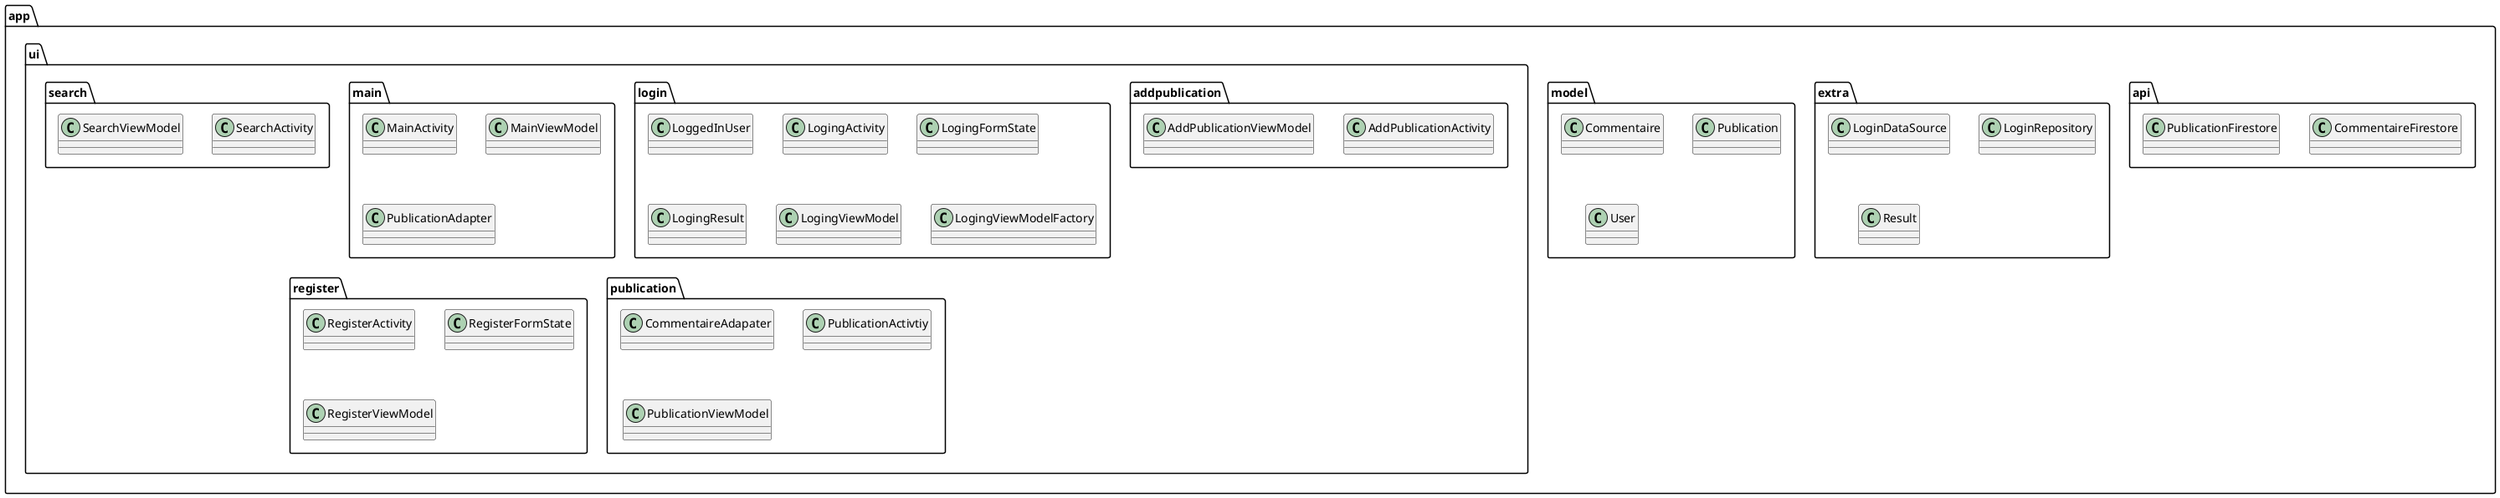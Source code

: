 @startuml model

package app{

    package api{

    class CommentaireFirestore{

    }

    class PublicationFirestore{

    }

    }

    package extra{

        class LoginDataSource{

        }

        class LoginRepository{

        }

        class Result{
        }
    }

	package model{
	class Commentaire{
	}

	class Publication{

	}

  	class User{

    }

  }



  package ui{

  	package addpublication{

        class AddPublicationActivity{

        }

        class AddPublicationViewModel{

        }
  	}

  	package login{
    	class LoggedInUser{

      }

      class LogingActivity{

      }

      class LogingFormState{

      }

      class LogingResult{

      }

      class LogingViewModel{

      }

      class LogingViewModelFactory{

      }

    }

    package main{
        class MainActivity{

        }

        class MainViewModel{

        }

        class PublicationAdapter{

        }
    }

    package publication{

        class CommentaireAdapater{

        }

        class PublicationActivtiy{

        }

        class PublicationViewModel{

        }

    }

    package register{
    	class RegisterActivity{

      }

      class RegisterFormState{

      }

      class RegisterViewModel{

      }

    }

    package search{

        class SearchActivity{

        }

        class SearchViewModel{

        }

    }

  }


}
@enduml